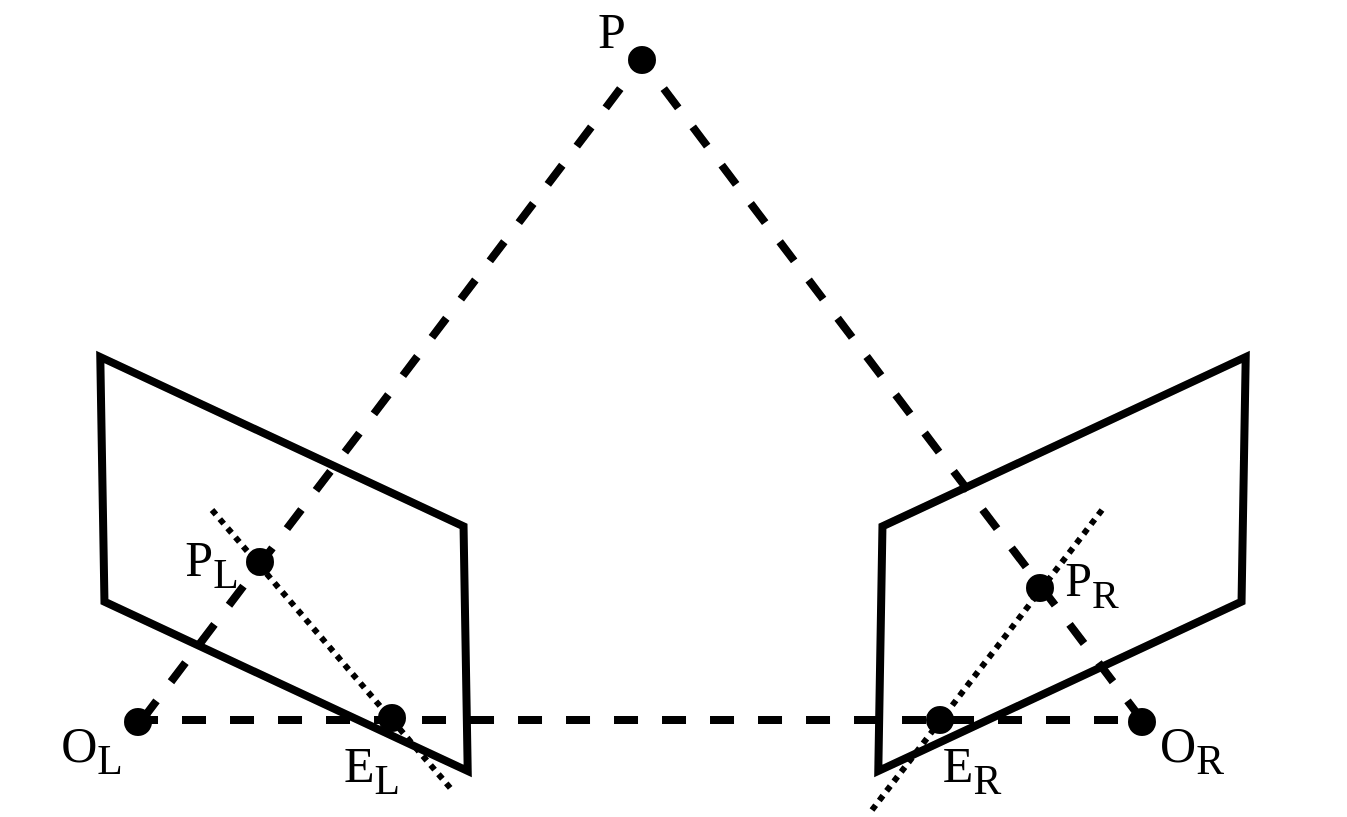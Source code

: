 <mxfile version="12.1.3" type="device" pages="1"><diagram id="GmffcS5aWg4DsmH2PBVF" name="Page-1"><mxGraphModel dx="777" dy="416" grid="1" gridSize="10" guides="1" tooltips="1" connect="1" arrows="1" fold="1" page="1" pageScale="1" pageWidth="827" pageHeight="1169" math="0" shadow="0"><root><mxCell id="0"/><mxCell id="1" parent="0"/><mxCell id="Tw95WBSLYseMs9afyELu-1" value="" style="triangle;whiteSpace=wrap;html=1;rotation=-90;strokeWidth=4;fillColor=none;dashed=1;" vertex="1" parent="1"><mxGeometry x="240" y="50" width="330" height="500" as="geometry"/></mxCell><mxCell id="Tw95WBSLYseMs9afyELu-4" value="" style="shape=parallelogram;perimeter=parallelogramPerimeter;whiteSpace=wrap;html=1;strokeWidth=4;fillColor=none;size=0.211;rotation=-25;" vertex="1" parent="1"><mxGeometry x="488" y="332" width="254" height="110" as="geometry"/></mxCell><mxCell id="Tw95WBSLYseMs9afyELu-6" value="" style="shape=parallelogram;perimeter=parallelogramPerimeter;whiteSpace=wrap;html=1;strokeWidth=4;fillColor=none;size=0.211;rotation=25;direction=west;flipH=0;flipV=1;" vertex="1" parent="1"><mxGeometry x="99" y="332" width="254" height="110" as="geometry"/></mxCell><mxCell id="Tw95WBSLYseMs9afyELu-10" value="" style="endArrow=none;html=1;strokeWidth=3;dashed=1;dashPattern=1 1;" edge="1" parent="1"><mxGeometry width="50" height="50" relative="1" as="geometry"><mxPoint x="190" y="360" as="sourcePoint"/><mxPoint x="310" y="500" as="targetPoint"/></mxGeometry></mxCell><mxCell id="Tw95WBSLYseMs9afyELu-11" value="" style="endArrow=none;dashed=1;html=1;strokeWidth=3;dashPattern=1 1;" edge="1" parent="1"><mxGeometry width="50" height="50" relative="1" as="geometry"><mxPoint x="635" y="360" as="sourcePoint"/><mxPoint x="520" y="510" as="targetPoint"/></mxGeometry></mxCell><mxCell id="Tw95WBSLYseMs9afyELu-12" value="&lt;font style=&quot;font-size: 25px&quot; face=&quot;Verdana&quot;&gt;P&lt;/font&gt;" style="text;html=1;strokeColor=none;fillColor=none;align=center;verticalAlign=middle;whiteSpace=wrap;rounded=0;" vertex="1" parent="1"><mxGeometry x="370" y="110" width="40" height="20" as="geometry"/></mxCell><mxCell id="Tw95WBSLYseMs9afyELu-13" value="&lt;font style=&quot;font-size: 25px&quot; face=&quot;Verdana&quot;&gt;O&lt;sub&gt;R&lt;/sub&gt;&lt;/font&gt;" style="text;html=1;strokeColor=none;fillColor=none;align=center;verticalAlign=middle;whiteSpace=wrap;rounded=0;" vertex="1" parent="1"><mxGeometry x="660" y="470" width="40" height="20" as="geometry"/></mxCell><mxCell id="Tw95WBSLYseMs9afyELu-14" value="&lt;font style=&quot;font-size: 25px&quot; face=&quot;Verdana&quot;&gt;O&lt;sub&gt;L&lt;/sub&gt;&lt;/font&gt;" style="text;html=1;strokeColor=none;fillColor=none;align=center;verticalAlign=middle;whiteSpace=wrap;rounded=0;" vertex="1" parent="1"><mxGeometry x="110" y="470" width="40" height="20" as="geometry"/></mxCell><mxCell id="Tw95WBSLYseMs9afyELu-15" value="&lt;font style=&quot;font-size: 25px&quot; face=&quot;Verdana&quot;&gt;E&lt;sub&gt;L&lt;/sub&gt;&lt;/font&gt;" style="text;html=1;strokeColor=none;fillColor=none;align=center;verticalAlign=middle;whiteSpace=wrap;rounded=0;" vertex="1" parent="1"><mxGeometry x="250" y="480" width="40" height="20" as="geometry"/></mxCell><mxCell id="Tw95WBSLYseMs9afyELu-16" value="&lt;font style=&quot;font-size: 25px&quot; face=&quot;Verdana&quot;&gt;E&lt;sub&gt;R&lt;/sub&gt;&lt;/font&gt;" style="text;html=1;strokeColor=none;fillColor=none;align=center;verticalAlign=middle;whiteSpace=wrap;rounded=0;" vertex="1" parent="1"><mxGeometry x="550" y="480" width="40" height="20" as="geometry"/></mxCell><mxCell id="Tw95WBSLYseMs9afyELu-17" value="&lt;font style=&quot;font-size: 25px&quot; face=&quot;Verdana&quot;&gt;P&lt;sub&gt;L&lt;/sub&gt;&lt;/font&gt;" style="text;html=1;strokeColor=none;fillColor=none;align=center;verticalAlign=middle;whiteSpace=wrap;rounded=0;" vertex="1" parent="1"><mxGeometry x="170" y="377" width="40" height="20" as="geometry"/></mxCell><mxCell id="Tw95WBSLYseMs9afyELu-18" value="&lt;font style=&quot;font-size: 24px&quot; face=&quot;Verdana&quot;&gt;P&lt;sub&gt;R&lt;/sub&gt;&lt;/font&gt;" style="text;html=1;strokeColor=none;fillColor=none;align=center;verticalAlign=middle;whiteSpace=wrap;rounded=0;" vertex="1" parent="1"><mxGeometry x="610" y="387" width="40" height="20" as="geometry"/></mxCell><mxCell id="Tw95WBSLYseMs9afyELu-19" value="" style="ellipse;whiteSpace=wrap;html=1;aspect=fixed;strokeWidth=4;fillColor=#000000;" vertex="1" parent="1"><mxGeometry x="148" y="461" width="10" height="10" as="geometry"/></mxCell><mxCell id="Tw95WBSLYseMs9afyELu-20" value="" style="ellipse;whiteSpace=wrap;html=1;aspect=fixed;strokeWidth=4;fillColor=#000000;" vertex="1" parent="1"><mxGeometry x="209" y="381" width="10" height="10" as="geometry"/></mxCell><mxCell id="Tw95WBSLYseMs9afyELu-21" value="" style="ellipse;whiteSpace=wrap;html=1;aspect=fixed;strokeWidth=4;fillColor=#000000;" vertex="1" parent="1"><mxGeometry x="275" y="459" width="10" height="10" as="geometry"/></mxCell><mxCell id="Tw95WBSLYseMs9afyELu-25" value="" style="ellipse;whiteSpace=wrap;html=1;aspect=fixed;strokeWidth=4;fillColor=#000000;" vertex="1" parent="1"><mxGeometry x="650" y="461" width="10" height="10" as="geometry"/></mxCell><mxCell id="Tw95WBSLYseMs9afyELu-26" value="" style="ellipse;whiteSpace=wrap;html=1;aspect=fixed;strokeWidth=4;fillColor=#000000;" vertex="1" parent="1"><mxGeometry x="599" y="394" width="10" height="10" as="geometry"/></mxCell><mxCell id="Tw95WBSLYseMs9afyELu-27" value="" style="ellipse;whiteSpace=wrap;html=1;aspect=fixed;strokeWidth=4;fillColor=#000000;" vertex="1" parent="1"><mxGeometry x="549" y="460" width="10" height="10" as="geometry"/></mxCell><mxCell id="Tw95WBSLYseMs9afyELu-28" value="" style="ellipse;whiteSpace=wrap;html=1;aspect=fixed;strokeWidth=4;fillColor=#000000;" vertex="1" parent="1"><mxGeometry x="400" y="130" width="10" height="10" as="geometry"/></mxCell></root></mxGraphModel></diagram></mxfile>